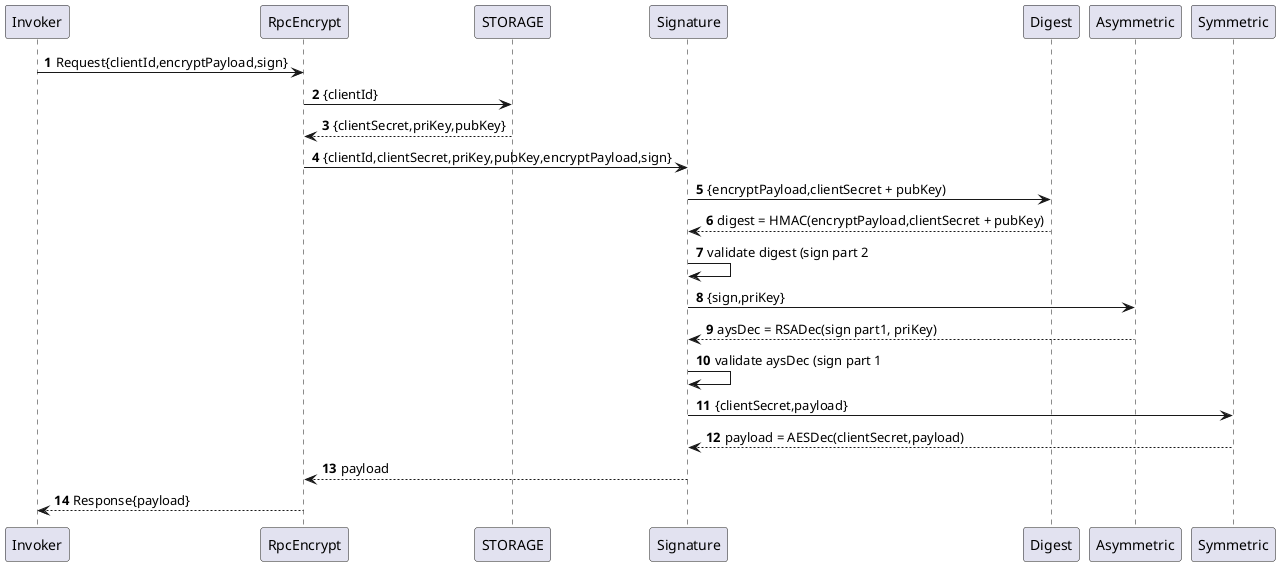 @startuml

autonumber

Invoker -> RpcEncrypt: Request{clientId,encryptPayload,sign}
RpcEncrypt -> STORAGE: {clientId}
RpcEncrypt <-- STORAGE: {clientSecret,priKey,pubKey}
RpcEncrypt -> Signature: {clientId,clientSecret,priKey,pubKey,encryptPayload,sign}
Signature -> Digest: {encryptPayload,clientSecret + pubKey)
Signature <-- Digest: digest = HMAC(encryptPayload,clientSecret + pubKey)
Signature -> Signature: validate digest (sign part 2
Signature -> Asymmetric: {sign,priKey}
Signature <-- Asymmetric: aysDec = RSADec(sign part1, priKey)
Signature -> Signature: validate aysDec (sign part 1
Signature -> Symmetric: {clientSecret,payload}
Signature <-- Symmetric: payload = AESDec(clientSecret,payload)
RpcEncrypt <-- Signature: payload
Invoker <-- RpcEncrypt: Response{payload}

@enduml